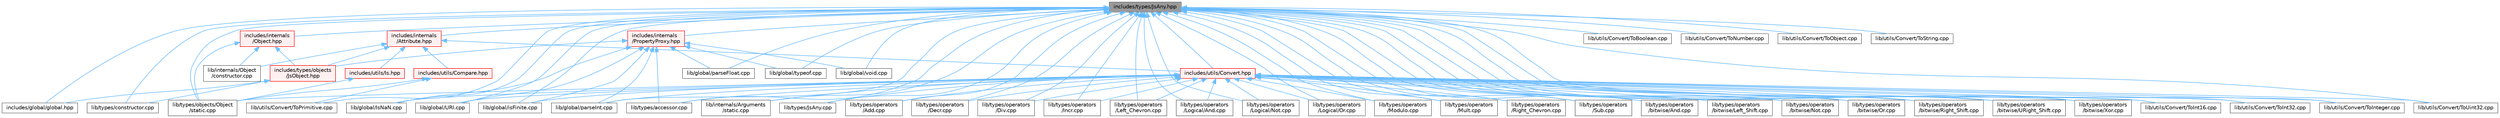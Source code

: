 digraph "includes/types/JsAny.hpp"
{
 // LATEX_PDF_SIZE
  bgcolor="transparent";
  edge [fontname=Helvetica,fontsize=10,labelfontname=Helvetica,labelfontsize=10];
  node [fontname=Helvetica,fontsize=10,shape=box,height=0.2,width=0.4];
  Node1 [id="Node000001",label="includes/types/JsAny.hpp",height=0.2,width=0.4,color="gray40", fillcolor="grey60", style="filled", fontcolor="black",tooltip=" "];
  Node1 -> Node2 [id="edge1_Node000001_Node000002",dir="back",color="steelblue1",style="solid",tooltip=" "];
  Node2 [id="Node000002",label="includes/global/global.hpp",height=0.2,width=0.4,color="grey40", fillcolor="white", style="filled",URL="$global_8hpp.html",tooltip=" "];
  Node1 -> Node3 [id="edge2_Node000001_Node000003",dir="back",color="steelblue1",style="solid",tooltip=" "];
  Node3 [id="Node000003",label="includes/internals\l/Attribute.hpp",height=0.2,width=0.4,color="red", fillcolor="#FFF0F0", style="filled",URL="$Attribute_8hpp.html",tooltip=" "];
  Node3 -> Node4 [id="edge3_Node000003_Node000004",dir="back",color="steelblue1",style="solid",tooltip=" "];
  Node4 [id="Node000004",label="includes/types/objects\l/JsObject.hpp",height=0.2,width=0.4,color="red", fillcolor="#FFF0F0", style="filled",URL="$JsObject_8hpp.html",tooltip=" "];
  Node4 -> Node2 [id="edge4_Node000004_Node000002",dir="back",color="steelblue1",style="solid",tooltip=" "];
  Node4 -> Node13 [id="edge5_Node000004_Node000013",dir="back",color="steelblue1",style="solid",tooltip=" "];
  Node13 [id="Node000013",label="lib/types/constructor.cpp",height=0.2,width=0.4,color="grey40", fillcolor="white", style="filled",URL="$types_2constructor_8cpp.html",tooltip=" "];
  Node3 -> Node19 [id="edge6_Node000003_Node000019",dir="back",color="steelblue1",style="solid",tooltip=" "];
  Node19 [id="Node000019",label="includes/utils/Compare.hpp",height=0.2,width=0.4,color="red", fillcolor="#FFF0F0", style="filled",URL="$Compare_8hpp.html",tooltip=" "];
  Node19 -> Node11 [id="edge7_Node000019_Node000011",dir="back",color="steelblue1",style="solid",tooltip=" "];
  Node11 [id="Node000011",label="lib/types/objects/Object\l/static.cpp",height=0.2,width=0.4,color="grey40", fillcolor="white", style="filled",URL="$types_2objects_2Object_2static_8cpp.html",tooltip=" "];
  Node19 -> Node21 [id="edge8_Node000019_Node000021",dir="back",color="steelblue1",style="solid",tooltip=" "];
  Node21 [id="Node000021",label="lib/utils/Convert/ToPrimitive.cpp",height=0.2,width=0.4,color="grey40", fillcolor="white", style="filled",URL="$ToPrimitive_8cpp.html",tooltip=" "];
  Node3 -> Node22 [id="edge9_Node000003_Node000022",dir="back",color="steelblue1",style="solid",tooltip=" "];
  Node22 [id="Node000022",label="includes/utils/Convert.hpp",height=0.2,width=0.4,color="red", fillcolor="#FFF0F0", style="filled",URL="$Convert_8hpp.html",tooltip=" "];
  Node22 -> Node25 [id="edge10_Node000022_Node000025",dir="back",color="steelblue1",style="solid",tooltip=" "];
  Node25 [id="Node000025",label="lib/global/IsNaN.cpp",height=0.2,width=0.4,color="grey40", fillcolor="white", style="filled",URL="$IsNaN_8cpp.html",tooltip=" "];
  Node22 -> Node26 [id="edge11_Node000022_Node000026",dir="back",color="steelblue1",style="solid",tooltip=" "];
  Node26 [id="Node000026",label="lib/global/URI.cpp",height=0.2,width=0.4,color="grey40", fillcolor="white", style="filled",URL="$URI_8cpp.html",tooltip=" "];
  Node22 -> Node27 [id="edge12_Node000022_Node000027",dir="back",color="steelblue1",style="solid",tooltip=" "];
  Node27 [id="Node000027",label="lib/global/isFinite.cpp",height=0.2,width=0.4,color="grey40", fillcolor="white", style="filled",URL="$isFinite_8cpp.html",tooltip=" "];
  Node22 -> Node28 [id="edge13_Node000022_Node000028",dir="back",color="steelblue1",style="solid",tooltip=" "];
  Node28 [id="Node000028",label="lib/global/parseInt.cpp",height=0.2,width=0.4,color="grey40", fillcolor="white", style="filled",URL="$parseInt_8cpp.html",tooltip=" "];
  Node22 -> Node6 [id="edge14_Node000022_Node000006",dir="back",color="steelblue1",style="solid",tooltip=" "];
  Node6 [id="Node000006",label="lib/internals/Arguments\l/static.cpp",height=0.2,width=0.4,color="grey40", fillcolor="white", style="filled",URL="$internals_2Arguments_2static_8cpp.html",tooltip=" "];
  Node22 -> Node29 [id="edge15_Node000022_Node000029",dir="back",color="steelblue1",style="solid",tooltip=" "];
  Node29 [id="Node000029",label="lib/types/JsAny.cpp",height=0.2,width=0.4,color="grey40", fillcolor="white", style="filled",URL="$JsAny_8cpp.html",tooltip=" "];
  Node22 -> Node7 [id="edge16_Node000022_Node000007",dir="back",color="steelblue1",style="solid",tooltip=" "];
  Node7 [id="Node000007",label="lib/types/accessor.cpp",height=0.2,width=0.4,color="grey40", fillcolor="white", style="filled",URL="$types_2accessor_8cpp.html",tooltip=" "];
  Node22 -> Node11 [id="edge17_Node000022_Node000011",dir="back",color="steelblue1",style="solid",tooltip=" "];
  Node22 -> Node30 [id="edge18_Node000022_Node000030",dir="back",color="steelblue1",style="solid",tooltip=" "];
  Node30 [id="Node000030",label="lib/types/operators\l/Add.cpp",height=0.2,width=0.4,color="grey40", fillcolor="white", style="filled",URL="$Add_8cpp.html",tooltip=" "];
  Node22 -> Node31 [id="edge19_Node000022_Node000031",dir="back",color="steelblue1",style="solid",tooltip=" "];
  Node31 [id="Node000031",label="lib/types/operators\l/Decr.cpp",height=0.2,width=0.4,color="grey40", fillcolor="white", style="filled",URL="$Decr_8cpp.html",tooltip=" "];
  Node22 -> Node32 [id="edge20_Node000022_Node000032",dir="back",color="steelblue1",style="solid",tooltip=" "];
  Node32 [id="Node000032",label="lib/types/operators\l/Div.cpp",height=0.2,width=0.4,color="grey40", fillcolor="white", style="filled",URL="$Div_8cpp.html",tooltip=" "];
  Node22 -> Node33 [id="edge21_Node000022_Node000033",dir="back",color="steelblue1",style="solid",tooltip=" "];
  Node33 [id="Node000033",label="lib/types/operators\l/Incr.cpp",height=0.2,width=0.4,color="grey40", fillcolor="white", style="filled",URL="$Incr_8cpp.html",tooltip=" "];
  Node22 -> Node34 [id="edge22_Node000022_Node000034",dir="back",color="steelblue1",style="solid",tooltip=" "];
  Node34 [id="Node000034",label="lib/types/operators\l/Left_Chevron.cpp",height=0.2,width=0.4,color="grey40", fillcolor="white", style="filled",URL="$Left__Chevron_8cpp.html",tooltip=" "];
  Node22 -> Node35 [id="edge23_Node000022_Node000035",dir="back",color="steelblue1",style="solid",tooltip=" "];
  Node35 [id="Node000035",label="lib/types/operators\l/Logical/And.cpp",height=0.2,width=0.4,color="grey40", fillcolor="white", style="filled",URL="$Logical_2And_8cpp.html",tooltip=" "];
  Node22 -> Node36 [id="edge24_Node000022_Node000036",dir="back",color="steelblue1",style="solid",tooltip=" "];
  Node36 [id="Node000036",label="lib/types/operators\l/Logical/Not.cpp",height=0.2,width=0.4,color="grey40", fillcolor="white", style="filled",URL="$Logical_2Not_8cpp.html",tooltip=" "];
  Node22 -> Node37 [id="edge25_Node000022_Node000037",dir="back",color="steelblue1",style="solid",tooltip=" "];
  Node37 [id="Node000037",label="lib/types/operators\l/Logical/Or.cpp",height=0.2,width=0.4,color="grey40", fillcolor="white", style="filled",URL="$Logical_2Or_8cpp.html",tooltip=" "];
  Node22 -> Node38 [id="edge26_Node000022_Node000038",dir="back",color="steelblue1",style="solid",tooltip=" "];
  Node38 [id="Node000038",label="lib/types/operators\l/Modulo.cpp",height=0.2,width=0.4,color="grey40", fillcolor="white", style="filled",URL="$Modulo_8cpp.html",tooltip=" "];
  Node22 -> Node39 [id="edge27_Node000022_Node000039",dir="back",color="steelblue1",style="solid",tooltip=" "];
  Node39 [id="Node000039",label="lib/types/operators\l/Mult.cpp",height=0.2,width=0.4,color="grey40", fillcolor="white", style="filled",URL="$Mult_8cpp.html",tooltip=" "];
  Node22 -> Node40 [id="edge28_Node000022_Node000040",dir="back",color="steelblue1",style="solid",tooltip=" "];
  Node40 [id="Node000040",label="lib/types/operators\l/Right_Chevron.cpp",height=0.2,width=0.4,color="grey40", fillcolor="white", style="filled",URL="$Right__Chevron_8cpp.html",tooltip=" "];
  Node22 -> Node41 [id="edge29_Node000022_Node000041",dir="back",color="steelblue1",style="solid",tooltip=" "];
  Node41 [id="Node000041",label="lib/types/operators\l/Sub.cpp",height=0.2,width=0.4,color="grey40", fillcolor="white", style="filled",URL="$Sub_8cpp.html",tooltip=" "];
  Node22 -> Node42 [id="edge30_Node000022_Node000042",dir="back",color="steelblue1",style="solid",tooltip=" "];
  Node42 [id="Node000042",label="lib/types/operators\l/bitwise/And.cpp",height=0.2,width=0.4,color="grey40", fillcolor="white", style="filled",URL="$bitwise_2And_8cpp.html",tooltip=" "];
  Node22 -> Node43 [id="edge31_Node000022_Node000043",dir="back",color="steelblue1",style="solid",tooltip=" "];
  Node43 [id="Node000043",label="lib/types/operators\l/bitwise/Left_Shift.cpp",height=0.2,width=0.4,color="grey40", fillcolor="white", style="filled",URL="$Left__Shift_8cpp.html",tooltip=" "];
  Node22 -> Node44 [id="edge32_Node000022_Node000044",dir="back",color="steelblue1",style="solid",tooltip=" "];
  Node44 [id="Node000044",label="lib/types/operators\l/bitwise/Not.cpp",height=0.2,width=0.4,color="grey40", fillcolor="white", style="filled",URL="$bitwise_2Not_8cpp.html",tooltip=" "];
  Node22 -> Node45 [id="edge33_Node000022_Node000045",dir="back",color="steelblue1",style="solid",tooltip=" "];
  Node45 [id="Node000045",label="lib/types/operators\l/bitwise/Or.cpp",height=0.2,width=0.4,color="grey40", fillcolor="white", style="filled",URL="$bitwise_2Or_8cpp.html",tooltip=" "];
  Node22 -> Node46 [id="edge34_Node000022_Node000046",dir="back",color="steelblue1",style="solid",tooltip=" "];
  Node46 [id="Node000046",label="lib/types/operators\l/bitwise/Right_Shift.cpp",height=0.2,width=0.4,color="grey40", fillcolor="white", style="filled",URL="$Right__Shift_8cpp.html",tooltip=" "];
  Node22 -> Node47 [id="edge35_Node000022_Node000047",dir="back",color="steelblue1",style="solid",tooltip=" "];
  Node47 [id="Node000047",label="lib/types/operators\l/bitwise/URight_Shift.cpp",height=0.2,width=0.4,color="grey40", fillcolor="white", style="filled",URL="$URight__Shift_8cpp.html",tooltip=" "];
  Node22 -> Node48 [id="edge36_Node000022_Node000048",dir="back",color="steelblue1",style="solid",tooltip=" "];
  Node48 [id="Node000048",label="lib/types/operators\l/bitwise/Xor.cpp",height=0.2,width=0.4,color="grey40", fillcolor="white", style="filled",URL="$Xor_8cpp.html",tooltip=" "];
  Node22 -> Node49 [id="edge37_Node000022_Node000049",dir="back",color="steelblue1",style="solid",tooltip=" "];
  Node49 [id="Node000049",label="lib/utils/Convert/ToInt16.cpp",height=0.2,width=0.4,color="grey40", fillcolor="white", style="filled",URL="$ToInt16_8cpp.html",tooltip=" "];
  Node22 -> Node50 [id="edge38_Node000022_Node000050",dir="back",color="steelblue1",style="solid",tooltip=" "];
  Node50 [id="Node000050",label="lib/utils/Convert/ToInt32.cpp",height=0.2,width=0.4,color="grey40", fillcolor="white", style="filled",URL="$ToInt32_8cpp.html",tooltip=" "];
  Node22 -> Node51 [id="edge39_Node000022_Node000051",dir="back",color="steelblue1",style="solid",tooltip=" "];
  Node51 [id="Node000051",label="lib/utils/Convert/ToInteger.cpp",height=0.2,width=0.4,color="grey40", fillcolor="white", style="filled",URL="$ToInteger_8cpp.html",tooltip=" "];
  Node22 -> Node52 [id="edge40_Node000022_Node000052",dir="back",color="steelblue1",style="solid",tooltip=" "];
  Node52 [id="Node000052",label="lib/utils/Convert/ToUint32.cpp",height=0.2,width=0.4,color="grey40", fillcolor="white", style="filled",URL="$ToUint32_8cpp.html",tooltip=" "];
  Node3 -> Node53 [id="edge41_Node000003_Node000053",dir="back",color="steelblue1",style="solid",tooltip=" "];
  Node53 [id="Node000053",label="includes/utils/Is.hpp",height=0.2,width=0.4,color="red", fillcolor="#FFF0F0", style="filled",URL="$Is_8hpp.html",tooltip=" "];
  Node53 -> Node11 [id="edge42_Node000053_Node000011",dir="back",color="steelblue1",style="solid",tooltip=" "];
  Node3 -> Node54 [id="edge43_Node000003_Node000054",dir="back",color="steelblue1",style="solid",tooltip=" "];
  Node54 [id="Node000054",label="lib/internals/Object\l/constructor.cpp",height=0.2,width=0.4,color="grey40", fillcolor="white", style="filled",URL="$internals_2Object_2constructor_8cpp.html",tooltip=" "];
  Node1 -> Node55 [id="edge44_Node000001_Node000055",dir="back",color="steelblue1",style="solid",tooltip=" "];
  Node55 [id="Node000055",label="includes/internals\l/Object.hpp",height=0.2,width=0.4,color="red", fillcolor="#FFF0F0", style="filled",URL="$Object_8hpp.html",tooltip=" "];
  Node55 -> Node4 [id="edge45_Node000055_Node000004",dir="back",color="steelblue1",style="solid",tooltip=" "];
  Node55 -> Node54 [id="edge46_Node000055_Node000054",dir="back",color="steelblue1",style="solid",tooltip=" "];
  Node55 -> Node11 [id="edge47_Node000055_Node000011",dir="back",color="steelblue1",style="solid",tooltip=" "];
  Node1 -> Node58 [id="edge48_Node000001_Node000058",dir="back",color="steelblue1",style="solid",tooltip=" "];
  Node58 [id="Node000058",label="includes/internals\l/PropertyProxy.hpp",height=0.2,width=0.4,color="red", fillcolor="#FFF0F0", style="filled",URL="$PropertyProxy_8hpp.html",tooltip=" "];
  Node58 -> Node4 [id="edge49_Node000058_Node000004",dir="back",color="steelblue1",style="solid",tooltip=" "];
  Node58 -> Node25 [id="edge50_Node000058_Node000025",dir="back",color="steelblue1",style="solid",tooltip=" "];
  Node58 -> Node26 [id="edge51_Node000058_Node000026",dir="back",color="steelblue1",style="solid",tooltip=" "];
  Node58 -> Node27 [id="edge52_Node000058_Node000027",dir="back",color="steelblue1",style="solid",tooltip=" "];
  Node58 -> Node59 [id="edge53_Node000058_Node000059",dir="back",color="steelblue1",style="solid",tooltip=" "];
  Node59 [id="Node000059",label="lib/global/parseFloat.cpp",height=0.2,width=0.4,color="grey40", fillcolor="white", style="filled",URL="$parseFloat_8cpp.html",tooltip=" "];
  Node58 -> Node28 [id="edge54_Node000058_Node000028",dir="back",color="steelblue1",style="solid",tooltip=" "];
  Node58 -> Node60 [id="edge55_Node000058_Node000060",dir="back",color="steelblue1",style="solid",tooltip=" "];
  Node60 [id="Node000060",label="lib/global/typeof.cpp",height=0.2,width=0.4,color="grey40", fillcolor="white", style="filled",URL="$typeof_8cpp.html",tooltip=" "];
  Node58 -> Node61 [id="edge56_Node000058_Node000061",dir="back",color="steelblue1",style="solid",tooltip=" "];
  Node61 [id="Node000061",label="lib/global/void.cpp",height=0.2,width=0.4,color="grey40", fillcolor="white", style="filled",URL="$void_8cpp.html",tooltip=" "];
  Node58 -> Node7 [id="edge57_Node000058_Node000007",dir="back",color="steelblue1",style="solid",tooltip=" "];
  Node1 -> Node22 [id="edge58_Node000001_Node000022",dir="back",color="steelblue1",style="solid",tooltip=" "];
  Node1 -> Node25 [id="edge59_Node000001_Node000025",dir="back",color="steelblue1",style="solid",tooltip=" "];
  Node1 -> Node26 [id="edge60_Node000001_Node000026",dir="back",color="steelblue1",style="solid",tooltip=" "];
  Node1 -> Node27 [id="edge61_Node000001_Node000027",dir="back",color="steelblue1",style="solid",tooltip=" "];
  Node1 -> Node59 [id="edge62_Node000001_Node000059",dir="back",color="steelblue1",style="solid",tooltip=" "];
  Node1 -> Node28 [id="edge63_Node000001_Node000028",dir="back",color="steelblue1",style="solid",tooltip=" "];
  Node1 -> Node60 [id="edge64_Node000001_Node000060",dir="back",color="steelblue1",style="solid",tooltip=" "];
  Node1 -> Node61 [id="edge65_Node000001_Node000061",dir="back",color="steelblue1",style="solid",tooltip=" "];
  Node1 -> Node6 [id="edge66_Node000001_Node000006",dir="back",color="steelblue1",style="solid",tooltip=" "];
  Node1 -> Node29 [id="edge67_Node000001_Node000029",dir="back",color="steelblue1",style="solid",tooltip=" "];
  Node1 -> Node7 [id="edge68_Node000001_Node000007",dir="back",color="steelblue1",style="solid",tooltip=" "];
  Node1 -> Node13 [id="edge69_Node000001_Node000013",dir="back",color="steelblue1",style="solid",tooltip=" "];
  Node1 -> Node11 [id="edge70_Node000001_Node000011",dir="back",color="steelblue1",style="solid",tooltip=" "];
  Node1 -> Node30 [id="edge71_Node000001_Node000030",dir="back",color="steelblue1",style="solid",tooltip=" "];
  Node1 -> Node31 [id="edge72_Node000001_Node000031",dir="back",color="steelblue1",style="solid",tooltip=" "];
  Node1 -> Node32 [id="edge73_Node000001_Node000032",dir="back",color="steelblue1",style="solid",tooltip=" "];
  Node1 -> Node33 [id="edge74_Node000001_Node000033",dir="back",color="steelblue1",style="solid",tooltip=" "];
  Node1 -> Node34 [id="edge75_Node000001_Node000034",dir="back",color="steelblue1",style="solid",tooltip=" "];
  Node1 -> Node35 [id="edge76_Node000001_Node000035",dir="back",color="steelblue1",style="solid",tooltip=" "];
  Node1 -> Node36 [id="edge77_Node000001_Node000036",dir="back",color="steelblue1",style="solid",tooltip=" "];
  Node1 -> Node37 [id="edge78_Node000001_Node000037",dir="back",color="steelblue1",style="solid",tooltip=" "];
  Node1 -> Node38 [id="edge79_Node000001_Node000038",dir="back",color="steelblue1",style="solid",tooltip=" "];
  Node1 -> Node39 [id="edge80_Node000001_Node000039",dir="back",color="steelblue1",style="solid",tooltip=" "];
  Node1 -> Node40 [id="edge81_Node000001_Node000040",dir="back",color="steelblue1",style="solid",tooltip=" "];
  Node1 -> Node41 [id="edge82_Node000001_Node000041",dir="back",color="steelblue1",style="solid",tooltip=" "];
  Node1 -> Node42 [id="edge83_Node000001_Node000042",dir="back",color="steelblue1",style="solid",tooltip=" "];
  Node1 -> Node43 [id="edge84_Node000001_Node000043",dir="back",color="steelblue1",style="solid",tooltip=" "];
  Node1 -> Node44 [id="edge85_Node000001_Node000044",dir="back",color="steelblue1",style="solid",tooltip=" "];
  Node1 -> Node45 [id="edge86_Node000001_Node000045",dir="back",color="steelblue1",style="solid",tooltip=" "];
  Node1 -> Node46 [id="edge87_Node000001_Node000046",dir="back",color="steelblue1",style="solid",tooltip=" "];
  Node1 -> Node47 [id="edge88_Node000001_Node000047",dir="back",color="steelblue1",style="solid",tooltip=" "];
  Node1 -> Node48 [id="edge89_Node000001_Node000048",dir="back",color="steelblue1",style="solid",tooltip=" "];
  Node1 -> Node62 [id="edge90_Node000001_Node000062",dir="back",color="steelblue1",style="solid",tooltip=" "];
  Node62 [id="Node000062",label="lib/utils/Convert/ToBoolean.cpp",height=0.2,width=0.4,color="grey40", fillcolor="white", style="filled",URL="$ToBoolean_8cpp.html",tooltip=" "];
  Node1 -> Node49 [id="edge91_Node000001_Node000049",dir="back",color="steelblue1",style="solid",tooltip=" "];
  Node1 -> Node50 [id="edge92_Node000001_Node000050",dir="back",color="steelblue1",style="solid",tooltip=" "];
  Node1 -> Node51 [id="edge93_Node000001_Node000051",dir="back",color="steelblue1",style="solid",tooltip=" "];
  Node1 -> Node63 [id="edge94_Node000001_Node000063",dir="back",color="steelblue1",style="solid",tooltip=" "];
  Node63 [id="Node000063",label="lib/utils/Convert/ToNumber.cpp",height=0.2,width=0.4,color="grey40", fillcolor="white", style="filled",URL="$ToNumber_8cpp.html",tooltip=" "];
  Node1 -> Node64 [id="edge95_Node000001_Node000064",dir="back",color="steelblue1",style="solid",tooltip=" "];
  Node64 [id="Node000064",label="lib/utils/Convert/ToObject.cpp",height=0.2,width=0.4,color="grey40", fillcolor="white", style="filled",URL="$ToObject_8cpp.html",tooltip=" "];
  Node1 -> Node21 [id="edge96_Node000001_Node000021",dir="back",color="steelblue1",style="solid",tooltip=" "];
  Node1 -> Node65 [id="edge97_Node000001_Node000065",dir="back",color="steelblue1",style="solid",tooltip=" "];
  Node65 [id="Node000065",label="lib/utils/Convert/ToString.cpp",height=0.2,width=0.4,color="grey40", fillcolor="white", style="filled",URL="$ToString_8cpp.html",tooltip=" "];
  Node1 -> Node52 [id="edge98_Node000001_Node000052",dir="back",color="steelblue1",style="solid",tooltip=" "];
}
